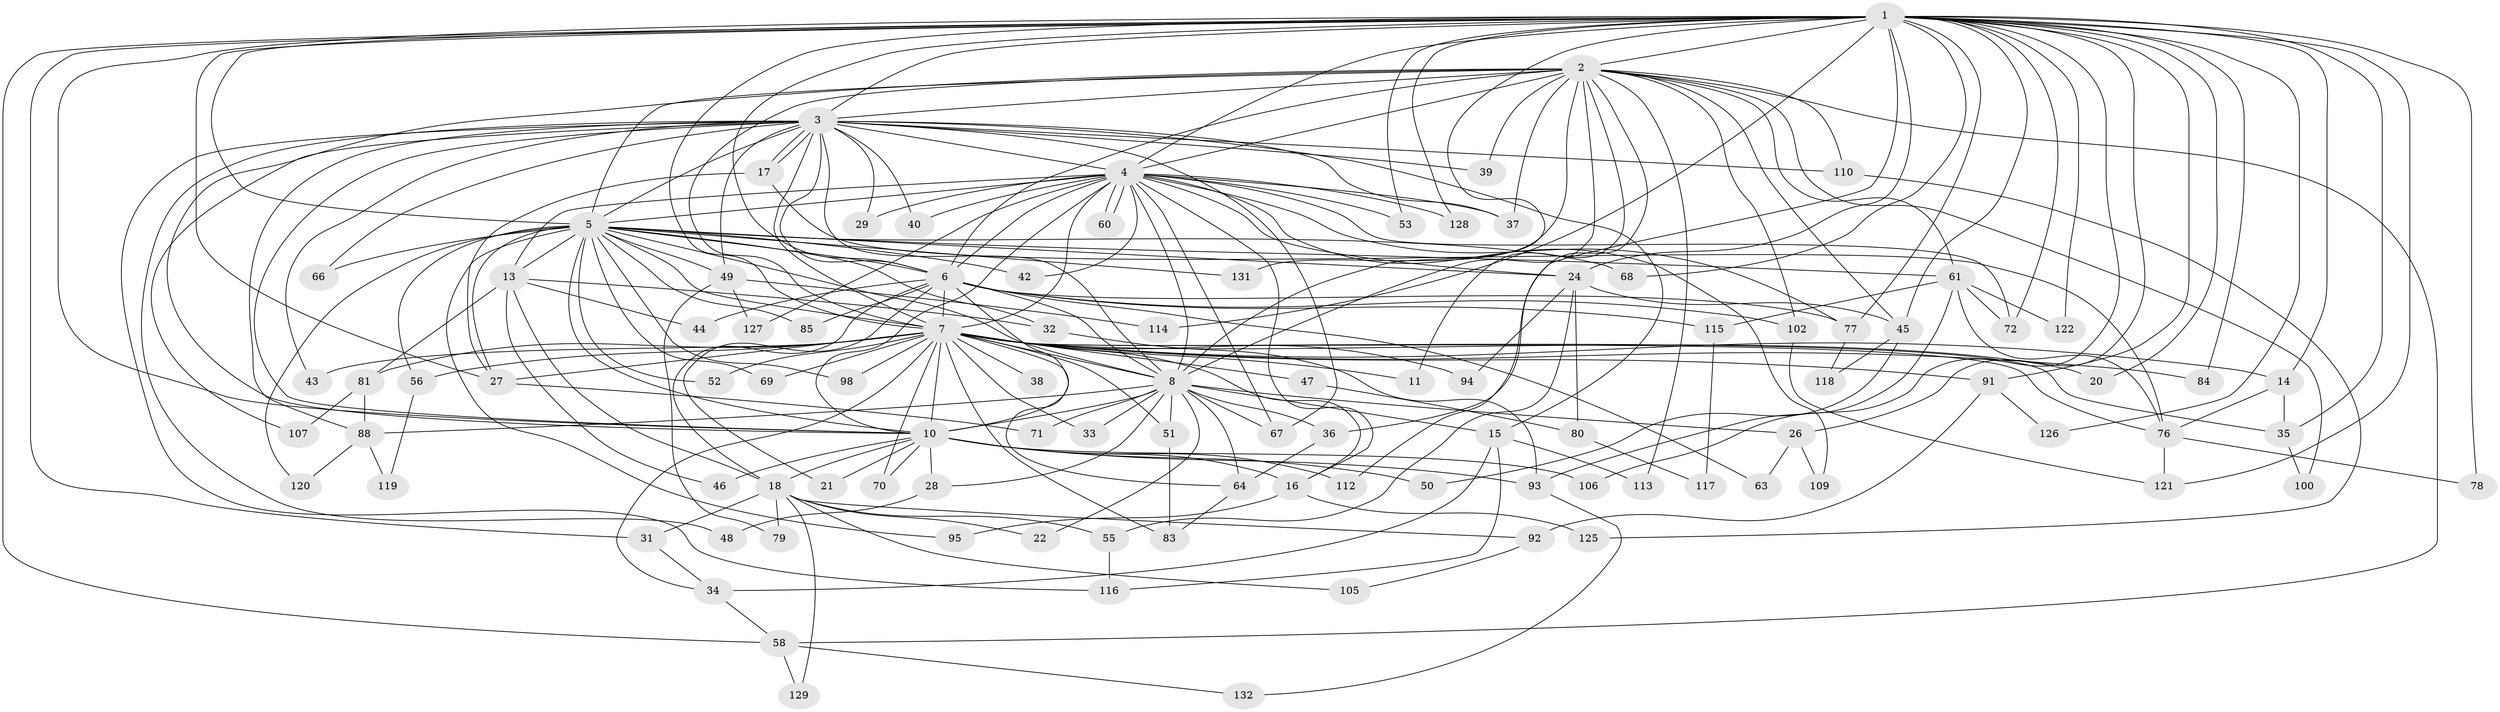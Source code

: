 // original degree distribution, {30: 0.007518796992481203, 22: 0.022556390977443608, 26: 0.007518796992481203, 27: 0.007518796992481203, 18: 0.015037593984962405, 24: 0.007518796992481203, 21: 0.007518796992481203, 2: 0.5263157894736842, 11: 0.007518796992481203, 7: 0.015037593984962405, 3: 0.23308270676691728, 6: 0.022556390977443608, 5: 0.05263157894736842, 4: 0.06015037593984962, 9: 0.007518796992481203}
// Generated by graph-tools (version 1.1) at 2025/41/03/06/25 10:41:36]
// undirected, 101 vertices, 239 edges
graph export_dot {
graph [start="1"]
  node [color=gray90,style=filled];
  1 [super="+19"];
  2 [super="+75"];
  3 [super="+23"];
  4 [super="+25"];
  5 [super="+12"];
  6 [super="+59"];
  7 [super="+9"];
  8 [super="+108"];
  10 [super="+57"];
  11;
  13;
  14 [super="+89"];
  15 [super="+130"];
  16 [super="+111"];
  17 [super="+41"];
  18 [super="+30"];
  20;
  21;
  22;
  24 [super="+65"];
  26;
  27 [super="+124"];
  28 [super="+62"];
  29;
  31;
  32;
  33;
  34 [super="+54"];
  35 [super="+103"];
  36 [super="+73"];
  37 [super="+90"];
  38;
  39;
  40;
  42;
  43;
  44;
  45 [super="+87"];
  46;
  47;
  48;
  49;
  50;
  51;
  52;
  53;
  55;
  56;
  58 [super="+82"];
  60;
  61 [super="+104"];
  63;
  64;
  66;
  67 [super="+74"];
  68;
  69;
  70;
  71;
  72 [super="+96"];
  76;
  77 [super="+101"];
  78;
  79;
  80;
  81 [super="+86"];
  83 [super="+133"];
  84;
  85;
  88 [super="+99"];
  91;
  92;
  93 [super="+97"];
  94;
  95;
  98;
  100;
  102;
  105;
  106;
  107;
  109;
  110;
  112;
  113;
  114;
  115;
  116;
  117;
  118;
  119;
  120;
  121 [super="+123"];
  122;
  125;
  126;
  127;
  128;
  129;
  131;
  132;
  1 -- 2 [weight=2];
  1 -- 3;
  1 -- 4;
  1 -- 5;
  1 -- 6;
  1 -- 7 [weight=2];
  1 -- 8;
  1 -- 10;
  1 -- 14;
  1 -- 26;
  1 -- 27;
  1 -- 31;
  1 -- 35;
  1 -- 36;
  1 -- 45;
  1 -- 53;
  1 -- 58;
  1 -- 68;
  1 -- 72;
  1 -- 78;
  1 -- 84;
  1 -- 91;
  1 -- 106;
  1 -- 114;
  1 -- 126;
  1 -- 128;
  1 -- 121;
  1 -- 20;
  1 -- 24;
  1 -- 122;
  1 -- 77;
  2 -- 3;
  2 -- 4;
  2 -- 5;
  2 -- 6;
  2 -- 7 [weight=3];
  2 -- 8;
  2 -- 10;
  2 -- 11;
  2 -- 37;
  2 -- 39;
  2 -- 45;
  2 -- 61;
  2 -- 102;
  2 -- 110;
  2 -- 112;
  2 -- 113;
  2 -- 131;
  2 -- 100;
  2 -- 58;
  3 -- 4;
  3 -- 5;
  3 -- 6;
  3 -- 7 [weight=2];
  3 -- 8;
  3 -- 10;
  3 -- 15 [weight=2];
  3 -- 17;
  3 -- 17;
  3 -- 29;
  3 -- 37;
  3 -- 39;
  3 -- 40;
  3 -- 43;
  3 -- 48;
  3 -- 49;
  3 -- 66;
  3 -- 67;
  3 -- 88;
  3 -- 107;
  3 -- 110;
  3 -- 116;
  4 -- 5 [weight=2];
  4 -- 6;
  4 -- 7 [weight=2];
  4 -- 8 [weight=3];
  4 -- 10;
  4 -- 13;
  4 -- 16;
  4 -- 24;
  4 -- 29;
  4 -- 40;
  4 -- 42;
  4 -- 53;
  4 -- 60;
  4 -- 60;
  4 -- 67;
  4 -- 77;
  4 -- 109;
  4 -- 127;
  4 -- 128;
  4 -- 37;
  4 -- 72;
  5 -- 6;
  5 -- 7 [weight=2];
  5 -- 8;
  5 -- 10;
  5 -- 27;
  5 -- 42;
  5 -- 49;
  5 -- 56;
  5 -- 61;
  5 -- 66;
  5 -- 68;
  5 -- 120;
  5 -- 32;
  5 -- 98;
  5 -- 131;
  5 -- 69;
  5 -- 13;
  5 -- 52;
  5 -- 85;
  5 -- 24;
  5 -- 95;
  6 -- 7 [weight=2];
  6 -- 8;
  6 -- 10 [weight=2];
  6 -- 18;
  6 -- 21;
  6 -- 44;
  6 -- 63;
  6 -- 77;
  6 -- 85;
  6 -- 102;
  6 -- 115;
  7 -- 8 [weight=2];
  7 -- 10 [weight=2];
  7 -- 14;
  7 -- 33;
  7 -- 35;
  7 -- 43;
  7 -- 51;
  7 -- 52;
  7 -- 69;
  7 -- 70;
  7 -- 81 [weight=2];
  7 -- 83;
  7 -- 84;
  7 -- 91;
  7 -- 64;
  7 -- 11;
  7 -- 76;
  7 -- 20;
  7 -- 94;
  7 -- 98;
  7 -- 34;
  7 -- 38;
  7 -- 47;
  7 -- 56;
  7 -- 16;
  7 -- 27;
  8 -- 10;
  8 -- 15;
  8 -- 22;
  8 -- 26;
  8 -- 28;
  8 -- 33;
  8 -- 36;
  8 -- 51;
  8 -- 64;
  8 -- 71;
  8 -- 88;
  8 -- 67;
  10 -- 16;
  10 -- 18;
  10 -- 21;
  10 -- 28 [weight=3];
  10 -- 46;
  10 -- 50;
  10 -- 70;
  10 -- 93;
  10 -- 106;
  10 -- 112;
  13 -- 32;
  13 -- 44;
  13 -- 46;
  13 -- 81;
  13 -- 18;
  14 -- 35;
  14 -- 76;
  15 -- 34;
  15 -- 113;
  15 -- 116;
  16 -- 95;
  16 -- 125;
  17 -- 76;
  17 -- 27;
  18 -- 22;
  18 -- 31;
  18 -- 55;
  18 -- 79;
  18 -- 92;
  18 -- 105;
  18 -- 129;
  24 -- 55;
  24 -- 80;
  24 -- 94;
  24 -- 45;
  26 -- 63;
  26 -- 109;
  27 -- 71;
  28 -- 48;
  31 -- 34;
  32 -- 93;
  34 -- 58;
  35 -- 100;
  36 -- 64;
  45 -- 50;
  45 -- 118;
  47 -- 80;
  49 -- 79;
  49 -- 114;
  49 -- 127;
  51 -- 83;
  55 -- 116;
  56 -- 119;
  58 -- 129;
  58 -- 132;
  61 -- 72;
  61 -- 115;
  61 -- 122;
  61 -- 76;
  61 -- 93;
  64 -- 83;
  76 -- 78;
  76 -- 121;
  77 -- 118;
  80 -- 117;
  81 -- 88;
  81 -- 107;
  88 -- 119;
  88 -- 120;
  91 -- 92;
  91 -- 126;
  92 -- 105;
  93 -- 132;
  102 -- 121;
  110 -- 125;
  115 -- 117;
}
